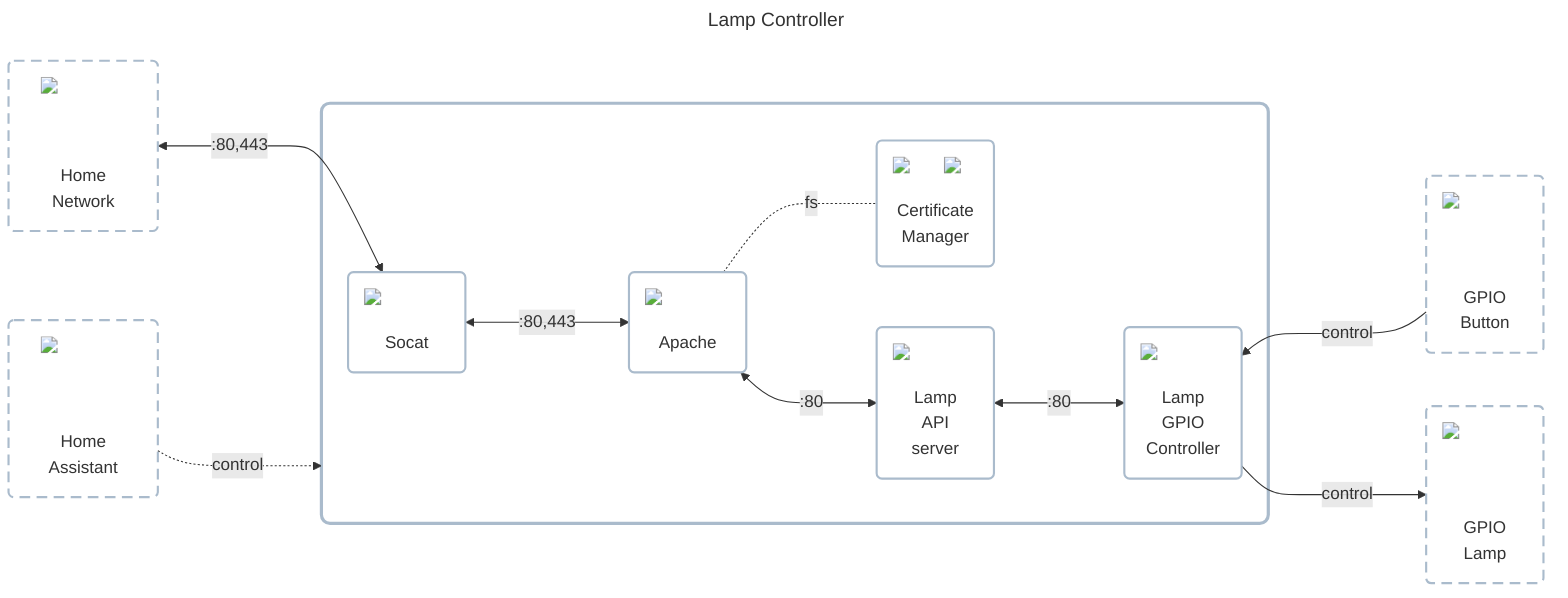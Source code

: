 ---
title: Lamp Controller
---

flowchart LR
    classDef cluster fill:#ffffff00,stroke:#aabbccff,stroke-width:3px,rx:8px,ry:8px;
    classDef node fill:#ffffff00,stroke:#aabbccff,stroke-width:2px,rx:5px,ry:5px;
    classDef dashed_border stroke-dasharray:10 6;

    home_network["<div style='position:relative;width:80px;height:80px;margin:0 auto;margin-bottom:0.1em'><img src='../../../../icons/network.png' style='min-width:80px;max-width:80px' /></div>Home<br />Network"]
    class home_network dashed_border
    home_assistant["<div style='position:relative;width:80px;height:80px;margin:0 auto;margin-bottom:0.5em'><img src='../../../../icons/home-assistant.png' style='min-width:80px;max-width:80px' /></div>Home<br />Assistant"]
    class home_assistant dashed_border

    subgraph app_wrapper[" "]
        socket_proxy("<img src='../../../../icons/ingress.png' style='min-width:80px;max-width:80px' /><br />Socat")
        http_proxy("<img src='../../../../icons/apache.png' style='min-width:80px;max-width:80px' /><br />Apache")
        certificate_manager("<img src='../../../../icons/cronjob.png' style='min-width:32px;max-width:32px;position:absolute;top:0;right:0' /><img src='../../../../icons/lets-encrypt.png' style='min-width:80px;max-width:80px' /><br />Certificate<br />Manager")
        lamp_network_server("<img src='../../../../icons/placeholder.png' style='min-width:80px;max-width:80px' /><br />Lamp<br />API<br />server")
        lamp_hardware_controller("<img src='../../../../icons/placeholder.png' style='min-width:80px;max-width:80px' /><br />Lamp<br />GPIO<br />Controller")

        socket_proxy <--->|:80,443| http_proxy <--->|:80| lamp_network_server <--->|:80| lamp_hardware_controller
        http_proxy -..-|fs| certificate_manager
    end

    gpio_button("<div style='position:relative;width:80px;height:80px;margin:0 auto;margin-bottom:0.5em'><img src='../../../../icons/button.png' style='min-width:80px;max-width:80px' /></div>GPIO<br />Button")
    class gpio_button dashed_border
    gpio_lamp("<div style='position:relative;width:80px;height:80px;margin:0 auto;margin-bottom:0.5em'><img src='../../../../icons/lightbulb.png' style='min-width:80px;max-width:80px' /></div>GPIO<br />Lamp")
    class gpio_lamp dashed_border

    lamp_hardware_controller ~~~ gpio_button --->|control| lamp_hardware_controller
    lamp_hardware_controller --->|control| gpio_lamp

    home_network <--->|:80,443| socket_proxy
    home_assistant ~~~ socket_proxy
    home_assistant -..->|control| app_wrapper